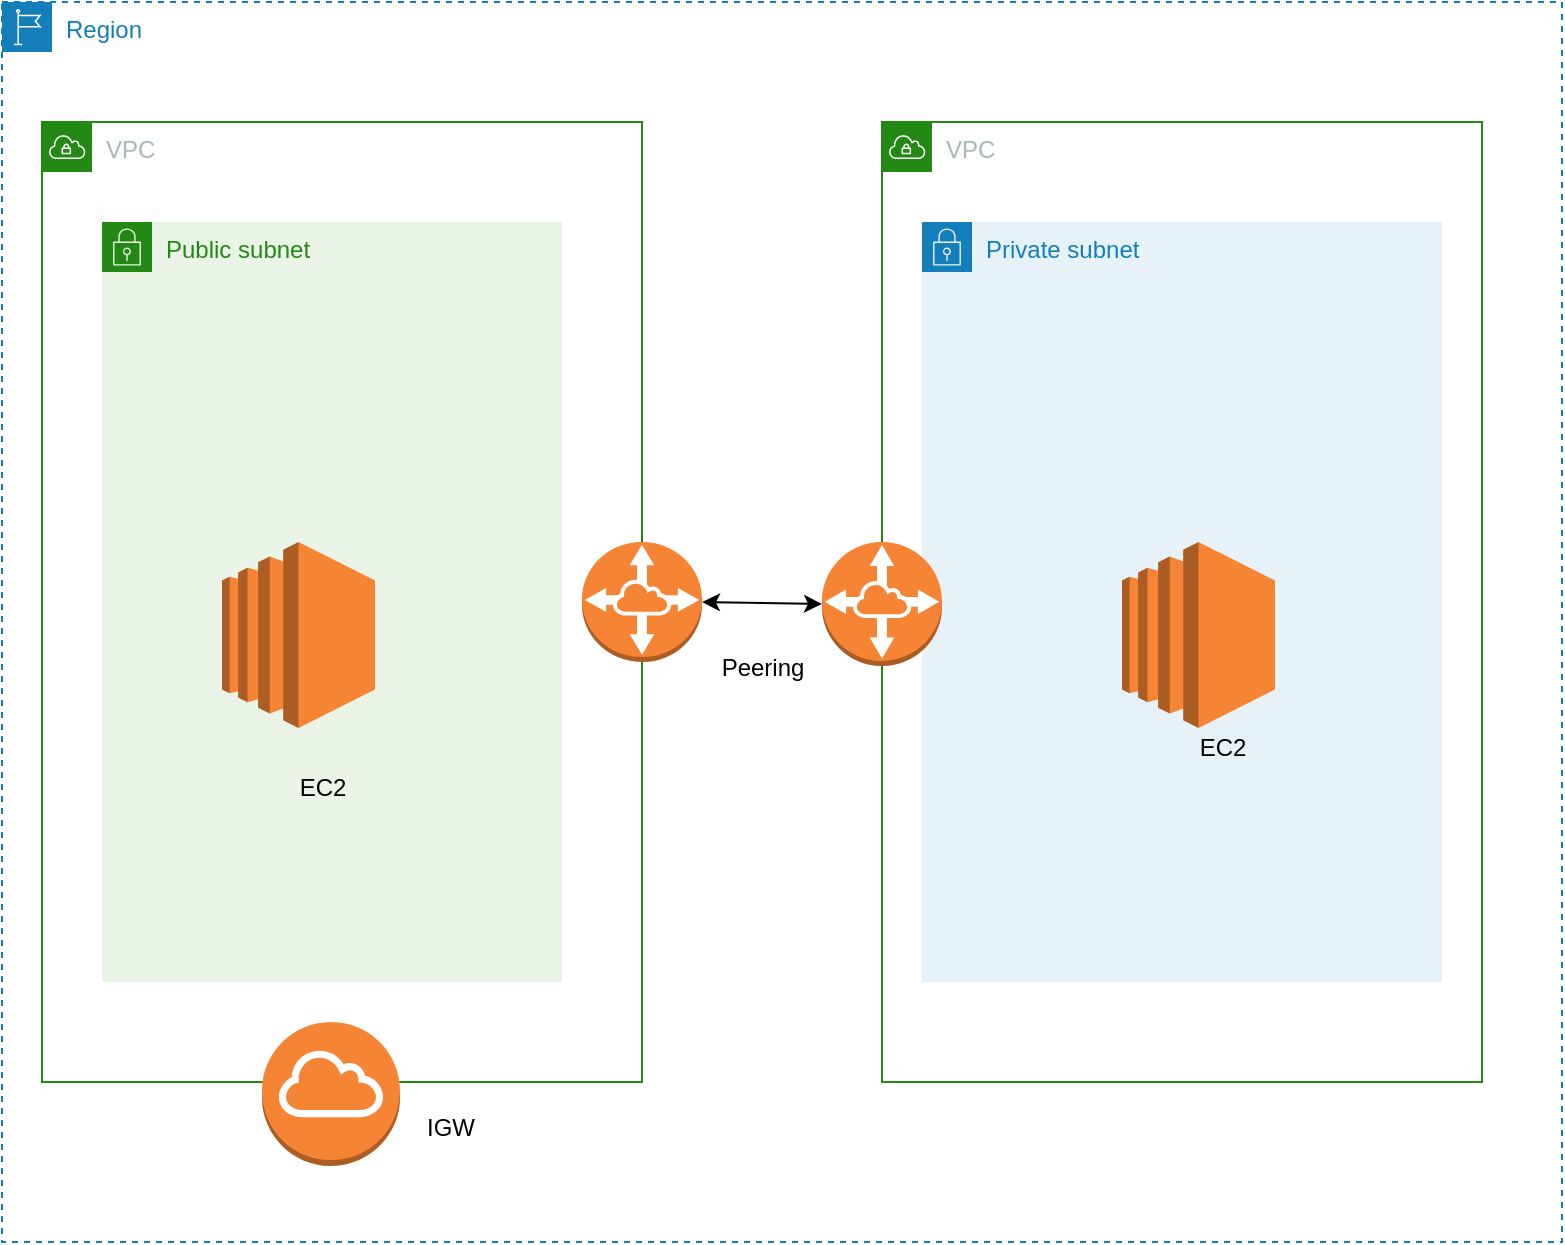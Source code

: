 <mxfile version="21.7.4" type="github">
  <diagram name="Page-1" id="Fqla-SRZyE1T9VQU3Inq">
    <mxGraphModel dx="1593" dy="945" grid="1" gridSize="10" guides="1" tooltips="1" connect="1" arrows="1" fold="1" page="1" pageScale="1" pageWidth="827" pageHeight="1169" math="0" shadow="0">
      <root>
        <mxCell id="0" />
        <mxCell id="1" parent="0" />
        <mxCell id="dKc06GCKklmIWtOCTfo2-1" value="Region" style="points=[[0,0],[0.25,0],[0.5,0],[0.75,0],[1,0],[1,0.25],[1,0.5],[1,0.75],[1,1],[0.75,1],[0.5,1],[0.25,1],[0,1],[0,0.75],[0,0.5],[0,0.25]];outlineConnect=0;gradientColor=none;html=1;whiteSpace=wrap;fontSize=12;fontStyle=0;container=1;pointerEvents=0;collapsible=0;recursiveResize=0;shape=mxgraph.aws4.group;grIcon=mxgraph.aws4.group_region;strokeColor=#147EBA;fillColor=none;verticalAlign=top;align=left;spacingLeft=30;fontColor=#147EBA;dashed=1;" vertex="1" parent="1">
          <mxGeometry x="20" y="60" width="780" height="620" as="geometry" />
        </mxCell>
        <mxCell id="dKc06GCKklmIWtOCTfo2-2" value="VPC" style="points=[[0,0],[0.25,0],[0.5,0],[0.75,0],[1,0],[1,0.25],[1,0.5],[1,0.75],[1,1],[0.75,1],[0.5,1],[0.25,1],[0,1],[0,0.75],[0,0.5],[0,0.25]];outlineConnect=0;gradientColor=none;html=1;whiteSpace=wrap;fontSize=12;fontStyle=0;container=1;pointerEvents=0;collapsible=0;recursiveResize=0;shape=mxgraph.aws4.group;grIcon=mxgraph.aws4.group_vpc;strokeColor=#248814;fillColor=none;verticalAlign=top;align=left;spacingLeft=30;fontColor=#AAB7B8;dashed=0;" vertex="1" parent="dKc06GCKklmIWtOCTfo2-1">
          <mxGeometry x="20" y="60" width="300" height="480" as="geometry" />
        </mxCell>
        <mxCell id="dKc06GCKklmIWtOCTfo2-4" value="Public subnet" style="points=[[0,0],[0.25,0],[0.5,0],[0.75,0],[1,0],[1,0.25],[1,0.5],[1,0.75],[1,1],[0.75,1],[0.5,1],[0.25,1],[0,1],[0,0.75],[0,0.5],[0,0.25]];outlineConnect=0;gradientColor=none;html=1;whiteSpace=wrap;fontSize=12;fontStyle=0;container=1;pointerEvents=0;collapsible=0;recursiveResize=0;shape=mxgraph.aws4.group;grIcon=mxgraph.aws4.group_security_group;grStroke=0;strokeColor=#248814;fillColor=#E9F3E6;verticalAlign=top;align=left;spacingLeft=30;fontColor=#248814;dashed=0;" vertex="1" parent="dKc06GCKklmIWtOCTfo2-2">
          <mxGeometry x="30" y="50" width="230" height="380" as="geometry" />
        </mxCell>
        <mxCell id="dKc06GCKklmIWtOCTfo2-7" value="" style="outlineConnect=0;dashed=0;verticalLabelPosition=bottom;verticalAlign=top;align=center;html=1;shape=mxgraph.aws3.ec2;fillColor=#F58534;gradientColor=none;" vertex="1" parent="dKc06GCKklmIWtOCTfo2-4">
          <mxGeometry x="60" y="160" width="76.5" height="93" as="geometry" />
        </mxCell>
        <mxCell id="dKc06GCKklmIWtOCTfo2-3" value="VPC" style="points=[[0,0],[0.25,0],[0.5,0],[0.75,0],[1,0],[1,0.25],[1,0.5],[1,0.75],[1,1],[0.75,1],[0.5,1],[0.25,1],[0,1],[0,0.75],[0,0.5],[0,0.25]];outlineConnect=0;gradientColor=none;html=1;whiteSpace=wrap;fontSize=12;fontStyle=0;container=1;pointerEvents=0;collapsible=0;recursiveResize=0;shape=mxgraph.aws4.group;grIcon=mxgraph.aws4.group_vpc;strokeColor=#248814;fillColor=none;verticalAlign=top;align=left;spacingLeft=30;fontColor=#AAB7B8;dashed=0;" vertex="1" parent="dKc06GCKklmIWtOCTfo2-1">
          <mxGeometry x="440" y="60" width="300" height="480" as="geometry" />
        </mxCell>
        <mxCell id="dKc06GCKklmIWtOCTfo2-6" value="Private subnet" style="points=[[0,0],[0.25,0],[0.5,0],[0.75,0],[1,0],[1,0.25],[1,0.5],[1,0.75],[1,1],[0.75,1],[0.5,1],[0.25,1],[0,1],[0,0.75],[0,0.5],[0,0.25]];outlineConnect=0;gradientColor=none;html=1;whiteSpace=wrap;fontSize=12;fontStyle=0;container=1;pointerEvents=0;collapsible=0;recursiveResize=0;shape=mxgraph.aws4.group;grIcon=mxgraph.aws4.group_security_group;grStroke=0;strokeColor=#147EBA;fillColor=#E6F2F8;verticalAlign=top;align=left;spacingLeft=30;fontColor=#147EBA;dashed=0;" vertex="1" parent="dKc06GCKklmIWtOCTfo2-3">
          <mxGeometry x="20" y="50" width="260" height="380" as="geometry" />
        </mxCell>
        <mxCell id="dKc06GCKklmIWtOCTfo2-15" value="" style="outlineConnect=0;dashed=0;verticalLabelPosition=bottom;verticalAlign=top;align=center;html=1;shape=mxgraph.aws3.ec2;fillColor=#F58534;gradientColor=none;" vertex="1" parent="dKc06GCKklmIWtOCTfo2-6">
          <mxGeometry x="100" y="160" width="76.5" height="93" as="geometry" />
        </mxCell>
        <mxCell id="dKc06GCKklmIWtOCTfo2-17" value="" style="outlineConnect=0;dashed=0;verticalLabelPosition=bottom;verticalAlign=top;align=center;html=1;shape=mxgraph.aws3.vpc_peering;fillColor=#F58534;gradientColor=none;" vertex="1" parent="dKc06GCKklmIWtOCTfo2-3">
          <mxGeometry x="-30" y="210" width="60" height="62" as="geometry" />
        </mxCell>
        <mxCell id="dKc06GCKklmIWtOCTfo2-16" value="" style="outlineConnect=0;dashed=0;verticalLabelPosition=bottom;verticalAlign=top;align=center;html=1;shape=mxgraph.aws3.vpc_peering;fillColor=#F58534;gradientColor=none;" vertex="1" parent="dKc06GCKklmIWtOCTfo2-1">
          <mxGeometry x="290" y="270" width="60" height="60" as="geometry" />
        </mxCell>
        <mxCell id="dKc06GCKklmIWtOCTfo2-19" value="" style="endArrow=classic;startArrow=classic;html=1;rounded=0;exitX=1;exitY=0.5;exitDx=0;exitDy=0;exitPerimeter=0;entryX=0;entryY=0.5;entryDx=0;entryDy=0;entryPerimeter=0;" edge="1" parent="dKc06GCKklmIWtOCTfo2-1" source="dKc06GCKklmIWtOCTfo2-16" target="dKc06GCKklmIWtOCTfo2-17">
          <mxGeometry width="50" height="50" relative="1" as="geometry">
            <mxPoint x="430" y="340" as="sourcePoint" />
            <mxPoint x="480" y="290" as="targetPoint" />
          </mxGeometry>
        </mxCell>
        <mxCell id="dKc06GCKklmIWtOCTfo2-20" value="Peering" style="text;html=1;align=center;verticalAlign=middle;resizable=0;points=[];autosize=1;strokeColor=none;fillColor=none;" vertex="1" parent="dKc06GCKklmIWtOCTfo2-1">
          <mxGeometry x="350" y="318" width="60" height="30" as="geometry" />
        </mxCell>
        <mxCell id="dKc06GCKklmIWtOCTfo2-21" value="" style="outlineConnect=0;dashed=0;verticalLabelPosition=bottom;verticalAlign=top;align=center;html=1;shape=mxgraph.aws3.internet_gateway;fillColor=#F58534;gradientColor=none;" vertex="1" parent="dKc06GCKklmIWtOCTfo2-1">
          <mxGeometry x="130" y="510" width="69" height="72" as="geometry" />
        </mxCell>
        <mxCell id="dKc06GCKklmIWtOCTfo2-26" value="IGW" style="text;html=1;align=center;verticalAlign=middle;resizable=0;points=[];autosize=1;strokeColor=none;fillColor=none;" vertex="1" parent="dKc06GCKklmIWtOCTfo2-1">
          <mxGeometry x="199" y="548" width="50" height="30" as="geometry" />
        </mxCell>
        <mxCell id="dKc06GCKklmIWtOCTfo2-22" value="EC2" style="text;html=1;align=center;verticalAlign=middle;resizable=0;points=[];autosize=1;strokeColor=none;fillColor=none;" vertex="1" parent="1">
          <mxGeometry x="155" y="438" width="50" height="30" as="geometry" />
        </mxCell>
        <mxCell id="dKc06GCKklmIWtOCTfo2-23" value="EC2" style="text;html=1;align=center;verticalAlign=middle;resizable=0;points=[];autosize=1;strokeColor=none;fillColor=none;" vertex="1" parent="1">
          <mxGeometry x="605" y="418" width="50" height="30" as="geometry" />
        </mxCell>
      </root>
    </mxGraphModel>
  </diagram>
</mxfile>
